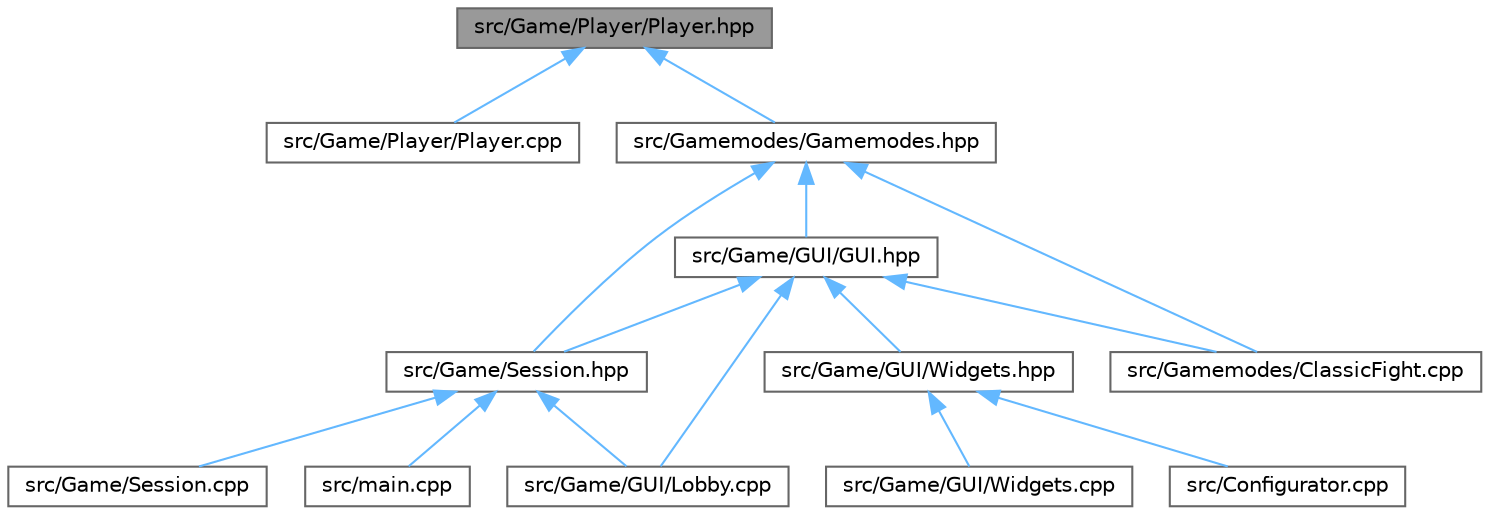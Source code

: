 digraph "src/Game/Player/Player.hpp"
{
 // LATEX_PDF_SIZE
  bgcolor="transparent";
  edge [fontname=Helvetica,fontsize=10,labelfontname=Helvetica,labelfontsize=10];
  node [fontname=Helvetica,fontsize=10,shape=box,height=0.2,width=0.4];
  Node1 [id="Node000001",label="src/Game/Player/Player.hpp",height=0.2,width=0.4,color="gray40", fillcolor="grey60", style="filled", fontcolor="black",tooltip=" "];
  Node1 -> Node2 [id="edge15_Node000001_Node000002",dir="back",color="steelblue1",style="solid",tooltip=" "];
  Node2 [id="Node000002",label="src/Game/Player/Player.cpp",height=0.2,width=0.4,color="grey40", fillcolor="white", style="filled",URL="$d2/d82/_player_8cpp.html",tooltip=" "];
  Node1 -> Node3 [id="edge16_Node000001_Node000003",dir="back",color="steelblue1",style="solid",tooltip=" "];
  Node3 [id="Node000003",label="src/Gamemodes/Gamemodes.hpp",height=0.2,width=0.4,color="grey40", fillcolor="white", style="filled",URL="$d7/dd0/_gamemodes_8hpp.html",tooltip=" "];
  Node3 -> Node4 [id="edge17_Node000003_Node000004",dir="back",color="steelblue1",style="solid",tooltip=" "];
  Node4 [id="Node000004",label="src/Game/GUI/GUI.hpp",height=0.2,width=0.4,color="grey40", fillcolor="white", style="filled",URL="$d3/d92/_g_u_i_8hpp.html",tooltip=" "];
  Node4 -> Node5 [id="edge18_Node000004_Node000005",dir="back",color="steelblue1",style="solid",tooltip=" "];
  Node5 [id="Node000005",label="src/Game/GUI/Lobby.cpp",height=0.2,width=0.4,color="grey40", fillcolor="white", style="filled",URL="$d0/d2c/_lobby_8cpp.html",tooltip=" "];
  Node4 -> Node6 [id="edge19_Node000004_Node000006",dir="back",color="steelblue1",style="solid",tooltip=" "];
  Node6 [id="Node000006",label="src/Game/GUI/Widgets.hpp",height=0.2,width=0.4,color="grey40", fillcolor="white", style="filled",URL="$dc/d55/_widgets_8hpp.html",tooltip=" "];
  Node6 -> Node7 [id="edge20_Node000006_Node000007",dir="back",color="steelblue1",style="solid",tooltip=" "];
  Node7 [id="Node000007",label="src/Configurator.cpp",height=0.2,width=0.4,color="grey40", fillcolor="white", style="filled",URL="$df/d51/_configurator_8cpp.html",tooltip=" "];
  Node6 -> Node8 [id="edge21_Node000006_Node000008",dir="back",color="steelblue1",style="solid",tooltip=" "];
  Node8 [id="Node000008",label="src/Game/GUI/Widgets.cpp",height=0.2,width=0.4,color="grey40", fillcolor="white", style="filled",URL="$d7/d49/_widgets_8cpp.html",tooltip=" "];
  Node4 -> Node9 [id="edge22_Node000004_Node000009",dir="back",color="steelblue1",style="solid",tooltip=" "];
  Node9 [id="Node000009",label="src/Game/Session.hpp",height=0.2,width=0.4,color="grey40", fillcolor="white", style="filled",URL="$d7/d2b/_session_8hpp.html",tooltip=" "];
  Node9 -> Node5 [id="edge23_Node000009_Node000005",dir="back",color="steelblue1",style="solid",tooltip=" "];
  Node9 -> Node10 [id="edge24_Node000009_Node000010",dir="back",color="steelblue1",style="solid",tooltip=" "];
  Node10 [id="Node000010",label="src/Game/Session.cpp",height=0.2,width=0.4,color="grey40", fillcolor="white", style="filled",URL="$de/da3/_session_8cpp.html",tooltip=" "];
  Node9 -> Node11 [id="edge25_Node000009_Node000011",dir="back",color="steelblue1",style="solid",tooltip=" "];
  Node11 [id="Node000011",label="src/main.cpp",height=0.2,width=0.4,color="grey40", fillcolor="white", style="filled",URL="$df/d0a/main_8cpp.html",tooltip=" "];
  Node4 -> Node12 [id="edge26_Node000004_Node000012",dir="back",color="steelblue1",style="solid",tooltip=" "];
  Node12 [id="Node000012",label="src/Gamemodes/ClassicFight.cpp",height=0.2,width=0.4,color="grey40", fillcolor="white", style="filled",URL="$d7/dcf/_classic_fight_8cpp.html",tooltip=" "];
  Node3 -> Node9 [id="edge27_Node000003_Node000009",dir="back",color="steelblue1",style="solid",tooltip=" "];
  Node3 -> Node12 [id="edge28_Node000003_Node000012",dir="back",color="steelblue1",style="solid",tooltip=" "];
}
